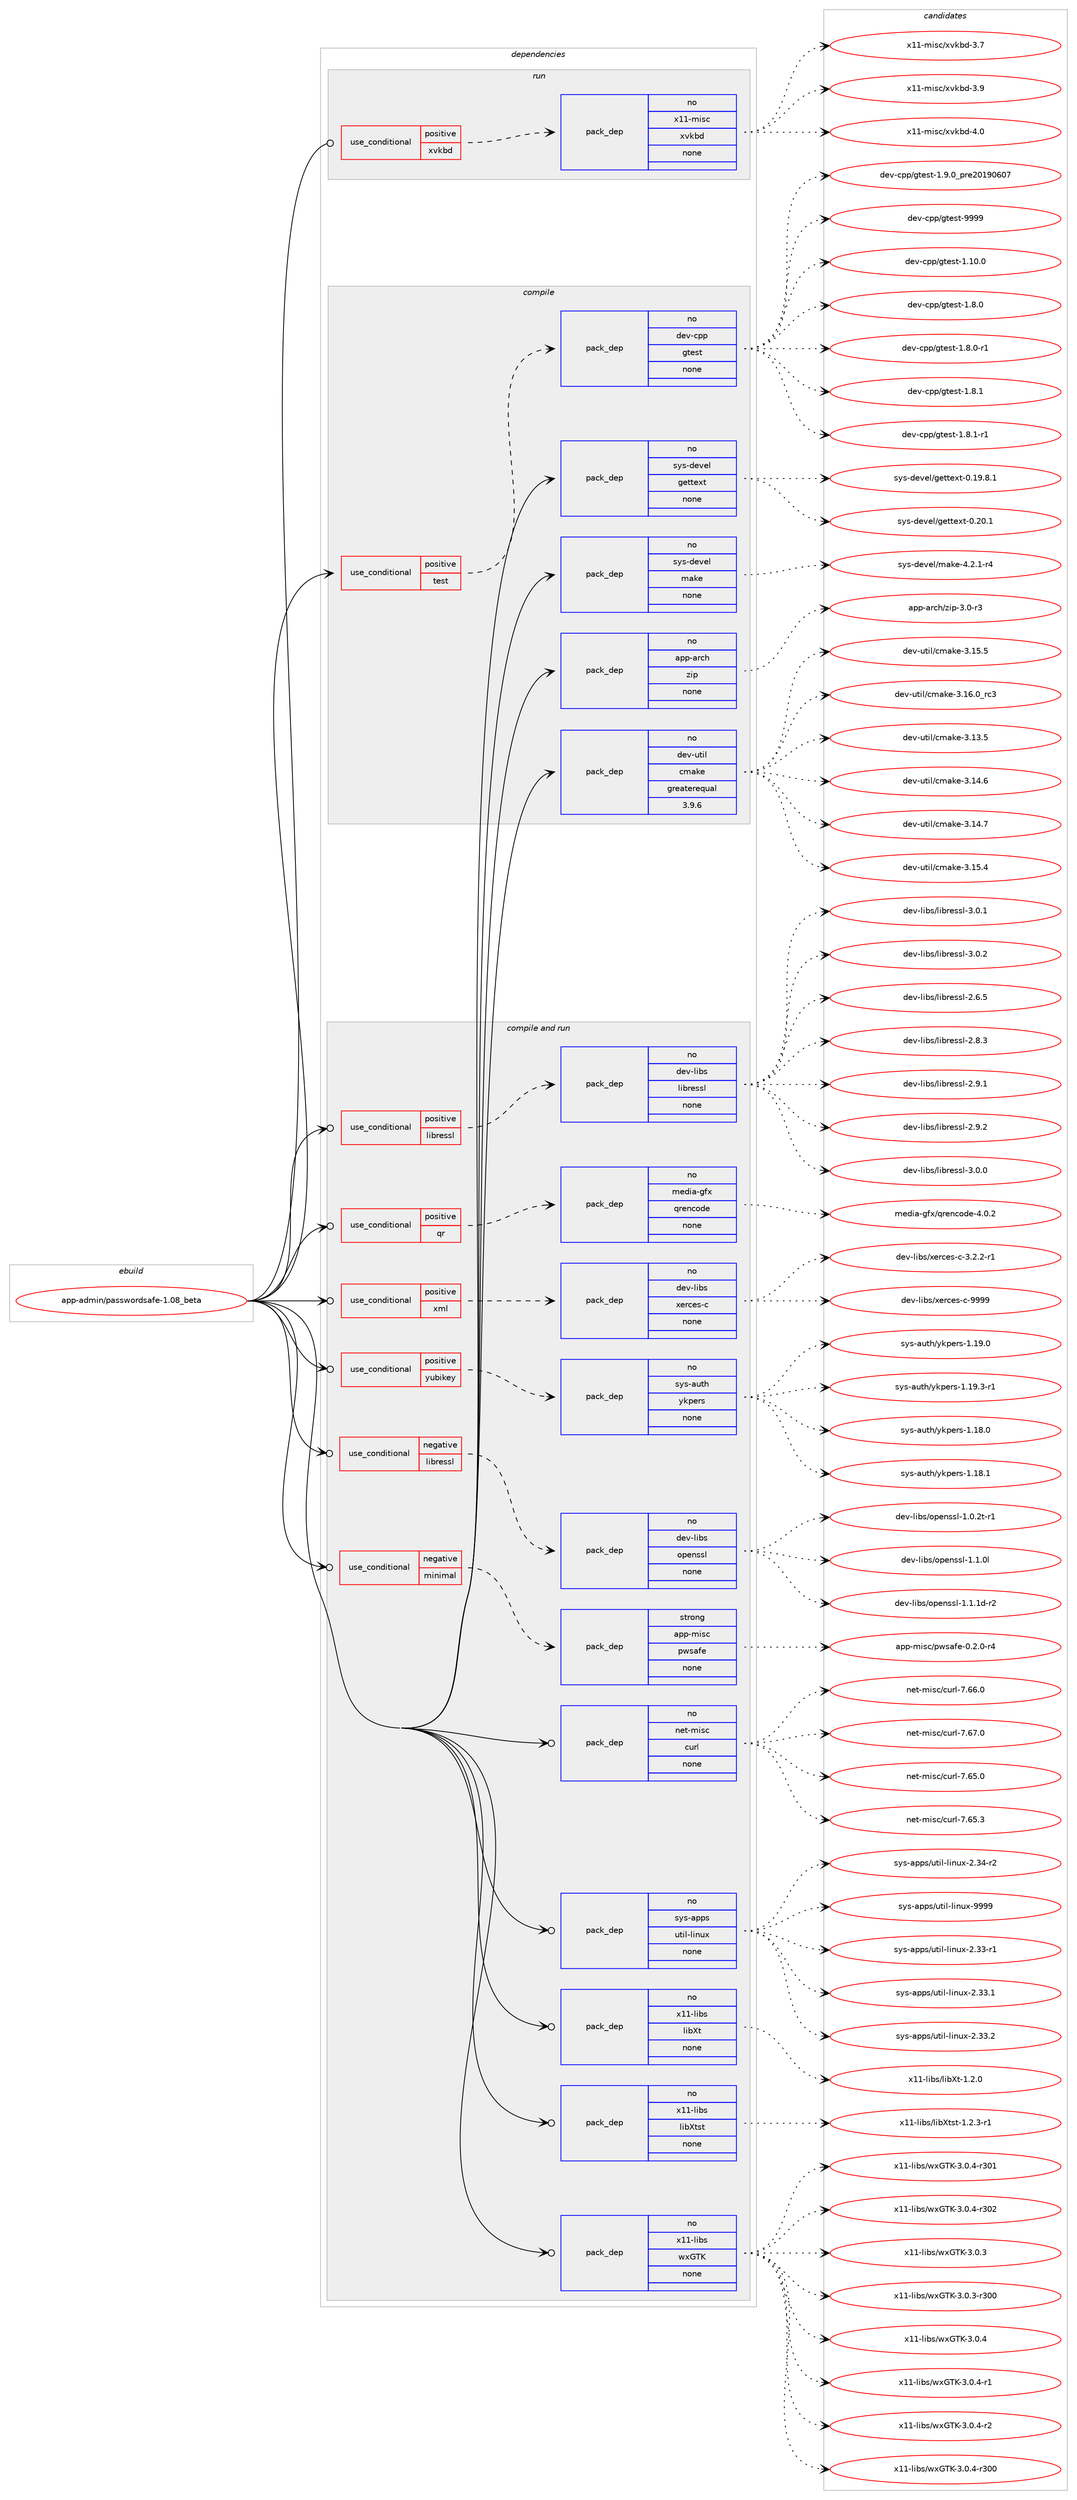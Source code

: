 digraph prolog {

# *************
# Graph options
# *************

newrank=true;
concentrate=true;
compound=true;
graph [rankdir=LR,fontname=Helvetica,fontsize=10,ranksep=1.5];#, ranksep=2.5, nodesep=0.2];
edge  [arrowhead=vee];
node  [fontname=Helvetica,fontsize=10];

# **********
# The ebuild
# **********

subgraph cluster_leftcol {
color=gray;
rank=same;
label=<<i>ebuild</i>>;
id [label="app-admin/passwordsafe-1.08_beta", color=red, width=4, href="../app-admin/passwordsafe-1.08_beta.svg"];
}

# ****************
# The dependencies
# ****************

subgraph cluster_midcol {
color=gray;
label=<<i>dependencies</i>>;
subgraph cluster_compile {
fillcolor="#eeeeee";
style=filled;
label=<<i>compile</i>>;
subgraph cond111292 {
dependency468348 [label=<<TABLE BORDER="0" CELLBORDER="1" CELLSPACING="0" CELLPADDING="4"><TR><TD ROWSPAN="3" CELLPADDING="10">use_conditional</TD></TR><TR><TD>positive</TD></TR><TR><TD>test</TD></TR></TABLE>>, shape=none, color=red];
subgraph pack348532 {
dependency468349 [label=<<TABLE BORDER="0" CELLBORDER="1" CELLSPACING="0" CELLPADDING="4" WIDTH="220"><TR><TD ROWSPAN="6" CELLPADDING="30">pack_dep</TD></TR><TR><TD WIDTH="110">no</TD></TR><TR><TD>dev-cpp</TD></TR><TR><TD>gtest</TD></TR><TR><TD>none</TD></TR><TR><TD></TD></TR></TABLE>>, shape=none, color=blue];
}
dependency468348:e -> dependency468349:w [weight=20,style="dashed",arrowhead="vee"];
}
id:e -> dependency468348:w [weight=20,style="solid",arrowhead="vee"];
subgraph pack348533 {
dependency468350 [label=<<TABLE BORDER="0" CELLBORDER="1" CELLSPACING="0" CELLPADDING="4" WIDTH="220"><TR><TD ROWSPAN="6" CELLPADDING="30">pack_dep</TD></TR><TR><TD WIDTH="110">no</TD></TR><TR><TD>app-arch</TD></TR><TR><TD>zip</TD></TR><TR><TD>none</TD></TR><TR><TD></TD></TR></TABLE>>, shape=none, color=blue];
}
id:e -> dependency468350:w [weight=20,style="solid",arrowhead="vee"];
subgraph pack348534 {
dependency468351 [label=<<TABLE BORDER="0" CELLBORDER="1" CELLSPACING="0" CELLPADDING="4" WIDTH="220"><TR><TD ROWSPAN="6" CELLPADDING="30">pack_dep</TD></TR><TR><TD WIDTH="110">no</TD></TR><TR><TD>dev-util</TD></TR><TR><TD>cmake</TD></TR><TR><TD>greaterequal</TD></TR><TR><TD>3.9.6</TD></TR></TABLE>>, shape=none, color=blue];
}
id:e -> dependency468351:w [weight=20,style="solid",arrowhead="vee"];
subgraph pack348535 {
dependency468352 [label=<<TABLE BORDER="0" CELLBORDER="1" CELLSPACING="0" CELLPADDING="4" WIDTH="220"><TR><TD ROWSPAN="6" CELLPADDING="30">pack_dep</TD></TR><TR><TD WIDTH="110">no</TD></TR><TR><TD>sys-devel</TD></TR><TR><TD>gettext</TD></TR><TR><TD>none</TD></TR><TR><TD></TD></TR></TABLE>>, shape=none, color=blue];
}
id:e -> dependency468352:w [weight=20,style="solid",arrowhead="vee"];
subgraph pack348536 {
dependency468353 [label=<<TABLE BORDER="0" CELLBORDER="1" CELLSPACING="0" CELLPADDING="4" WIDTH="220"><TR><TD ROWSPAN="6" CELLPADDING="30">pack_dep</TD></TR><TR><TD WIDTH="110">no</TD></TR><TR><TD>sys-devel</TD></TR><TR><TD>make</TD></TR><TR><TD>none</TD></TR><TR><TD></TD></TR></TABLE>>, shape=none, color=blue];
}
id:e -> dependency468353:w [weight=20,style="solid",arrowhead="vee"];
}
subgraph cluster_compileandrun {
fillcolor="#eeeeee";
style=filled;
label=<<i>compile and run</i>>;
subgraph cond111293 {
dependency468354 [label=<<TABLE BORDER="0" CELLBORDER="1" CELLSPACING="0" CELLPADDING="4"><TR><TD ROWSPAN="3" CELLPADDING="10">use_conditional</TD></TR><TR><TD>negative</TD></TR><TR><TD>libressl</TD></TR></TABLE>>, shape=none, color=red];
subgraph pack348537 {
dependency468355 [label=<<TABLE BORDER="0" CELLBORDER="1" CELLSPACING="0" CELLPADDING="4" WIDTH="220"><TR><TD ROWSPAN="6" CELLPADDING="30">pack_dep</TD></TR><TR><TD WIDTH="110">no</TD></TR><TR><TD>dev-libs</TD></TR><TR><TD>openssl</TD></TR><TR><TD>none</TD></TR><TR><TD></TD></TR></TABLE>>, shape=none, color=blue];
}
dependency468354:e -> dependency468355:w [weight=20,style="dashed",arrowhead="vee"];
}
id:e -> dependency468354:w [weight=20,style="solid",arrowhead="odotvee"];
subgraph cond111294 {
dependency468356 [label=<<TABLE BORDER="0" CELLBORDER="1" CELLSPACING="0" CELLPADDING="4"><TR><TD ROWSPAN="3" CELLPADDING="10">use_conditional</TD></TR><TR><TD>negative</TD></TR><TR><TD>minimal</TD></TR></TABLE>>, shape=none, color=red];
subgraph pack348538 {
dependency468357 [label=<<TABLE BORDER="0" CELLBORDER="1" CELLSPACING="0" CELLPADDING="4" WIDTH="220"><TR><TD ROWSPAN="6" CELLPADDING="30">pack_dep</TD></TR><TR><TD WIDTH="110">strong</TD></TR><TR><TD>app-misc</TD></TR><TR><TD>pwsafe</TD></TR><TR><TD>none</TD></TR><TR><TD></TD></TR></TABLE>>, shape=none, color=blue];
}
dependency468356:e -> dependency468357:w [weight=20,style="dashed",arrowhead="vee"];
}
id:e -> dependency468356:w [weight=20,style="solid",arrowhead="odotvee"];
subgraph cond111295 {
dependency468358 [label=<<TABLE BORDER="0" CELLBORDER="1" CELLSPACING="0" CELLPADDING="4"><TR><TD ROWSPAN="3" CELLPADDING="10">use_conditional</TD></TR><TR><TD>positive</TD></TR><TR><TD>libressl</TD></TR></TABLE>>, shape=none, color=red];
subgraph pack348539 {
dependency468359 [label=<<TABLE BORDER="0" CELLBORDER="1" CELLSPACING="0" CELLPADDING="4" WIDTH="220"><TR><TD ROWSPAN="6" CELLPADDING="30">pack_dep</TD></TR><TR><TD WIDTH="110">no</TD></TR><TR><TD>dev-libs</TD></TR><TR><TD>libressl</TD></TR><TR><TD>none</TD></TR><TR><TD></TD></TR></TABLE>>, shape=none, color=blue];
}
dependency468358:e -> dependency468359:w [weight=20,style="dashed",arrowhead="vee"];
}
id:e -> dependency468358:w [weight=20,style="solid",arrowhead="odotvee"];
subgraph cond111296 {
dependency468360 [label=<<TABLE BORDER="0" CELLBORDER="1" CELLSPACING="0" CELLPADDING="4"><TR><TD ROWSPAN="3" CELLPADDING="10">use_conditional</TD></TR><TR><TD>positive</TD></TR><TR><TD>qr</TD></TR></TABLE>>, shape=none, color=red];
subgraph pack348540 {
dependency468361 [label=<<TABLE BORDER="0" CELLBORDER="1" CELLSPACING="0" CELLPADDING="4" WIDTH="220"><TR><TD ROWSPAN="6" CELLPADDING="30">pack_dep</TD></TR><TR><TD WIDTH="110">no</TD></TR><TR><TD>media-gfx</TD></TR><TR><TD>qrencode</TD></TR><TR><TD>none</TD></TR><TR><TD></TD></TR></TABLE>>, shape=none, color=blue];
}
dependency468360:e -> dependency468361:w [weight=20,style="dashed",arrowhead="vee"];
}
id:e -> dependency468360:w [weight=20,style="solid",arrowhead="odotvee"];
subgraph cond111297 {
dependency468362 [label=<<TABLE BORDER="0" CELLBORDER="1" CELLSPACING="0" CELLPADDING="4"><TR><TD ROWSPAN="3" CELLPADDING="10">use_conditional</TD></TR><TR><TD>positive</TD></TR><TR><TD>xml</TD></TR></TABLE>>, shape=none, color=red];
subgraph pack348541 {
dependency468363 [label=<<TABLE BORDER="0" CELLBORDER="1" CELLSPACING="0" CELLPADDING="4" WIDTH="220"><TR><TD ROWSPAN="6" CELLPADDING="30">pack_dep</TD></TR><TR><TD WIDTH="110">no</TD></TR><TR><TD>dev-libs</TD></TR><TR><TD>xerces-c</TD></TR><TR><TD>none</TD></TR><TR><TD></TD></TR></TABLE>>, shape=none, color=blue];
}
dependency468362:e -> dependency468363:w [weight=20,style="dashed",arrowhead="vee"];
}
id:e -> dependency468362:w [weight=20,style="solid",arrowhead="odotvee"];
subgraph cond111298 {
dependency468364 [label=<<TABLE BORDER="0" CELLBORDER="1" CELLSPACING="0" CELLPADDING="4"><TR><TD ROWSPAN="3" CELLPADDING="10">use_conditional</TD></TR><TR><TD>positive</TD></TR><TR><TD>yubikey</TD></TR></TABLE>>, shape=none, color=red];
subgraph pack348542 {
dependency468365 [label=<<TABLE BORDER="0" CELLBORDER="1" CELLSPACING="0" CELLPADDING="4" WIDTH="220"><TR><TD ROWSPAN="6" CELLPADDING="30">pack_dep</TD></TR><TR><TD WIDTH="110">no</TD></TR><TR><TD>sys-auth</TD></TR><TR><TD>ykpers</TD></TR><TR><TD>none</TD></TR><TR><TD></TD></TR></TABLE>>, shape=none, color=blue];
}
dependency468364:e -> dependency468365:w [weight=20,style="dashed",arrowhead="vee"];
}
id:e -> dependency468364:w [weight=20,style="solid",arrowhead="odotvee"];
subgraph pack348543 {
dependency468366 [label=<<TABLE BORDER="0" CELLBORDER="1" CELLSPACING="0" CELLPADDING="4" WIDTH="220"><TR><TD ROWSPAN="6" CELLPADDING="30">pack_dep</TD></TR><TR><TD WIDTH="110">no</TD></TR><TR><TD>net-misc</TD></TR><TR><TD>curl</TD></TR><TR><TD>none</TD></TR><TR><TD></TD></TR></TABLE>>, shape=none, color=blue];
}
id:e -> dependency468366:w [weight=20,style="solid",arrowhead="odotvee"];
subgraph pack348544 {
dependency468367 [label=<<TABLE BORDER="0" CELLBORDER="1" CELLSPACING="0" CELLPADDING="4" WIDTH="220"><TR><TD ROWSPAN="6" CELLPADDING="30">pack_dep</TD></TR><TR><TD WIDTH="110">no</TD></TR><TR><TD>sys-apps</TD></TR><TR><TD>util-linux</TD></TR><TR><TD>none</TD></TR><TR><TD></TD></TR></TABLE>>, shape=none, color=blue];
}
id:e -> dependency468367:w [weight=20,style="solid",arrowhead="odotvee"];
subgraph pack348545 {
dependency468368 [label=<<TABLE BORDER="0" CELLBORDER="1" CELLSPACING="0" CELLPADDING="4" WIDTH="220"><TR><TD ROWSPAN="6" CELLPADDING="30">pack_dep</TD></TR><TR><TD WIDTH="110">no</TD></TR><TR><TD>x11-libs</TD></TR><TR><TD>libXt</TD></TR><TR><TD>none</TD></TR><TR><TD></TD></TR></TABLE>>, shape=none, color=blue];
}
id:e -> dependency468368:w [weight=20,style="solid",arrowhead="odotvee"];
subgraph pack348546 {
dependency468369 [label=<<TABLE BORDER="0" CELLBORDER="1" CELLSPACING="0" CELLPADDING="4" WIDTH="220"><TR><TD ROWSPAN="6" CELLPADDING="30">pack_dep</TD></TR><TR><TD WIDTH="110">no</TD></TR><TR><TD>x11-libs</TD></TR><TR><TD>libXtst</TD></TR><TR><TD>none</TD></TR><TR><TD></TD></TR></TABLE>>, shape=none, color=blue];
}
id:e -> dependency468369:w [weight=20,style="solid",arrowhead="odotvee"];
subgraph pack348547 {
dependency468370 [label=<<TABLE BORDER="0" CELLBORDER="1" CELLSPACING="0" CELLPADDING="4" WIDTH="220"><TR><TD ROWSPAN="6" CELLPADDING="30">pack_dep</TD></TR><TR><TD WIDTH="110">no</TD></TR><TR><TD>x11-libs</TD></TR><TR><TD>wxGTK</TD></TR><TR><TD>none</TD></TR><TR><TD></TD></TR></TABLE>>, shape=none, color=blue];
}
id:e -> dependency468370:w [weight=20,style="solid",arrowhead="odotvee"];
}
subgraph cluster_run {
fillcolor="#eeeeee";
style=filled;
label=<<i>run</i>>;
subgraph cond111299 {
dependency468371 [label=<<TABLE BORDER="0" CELLBORDER="1" CELLSPACING="0" CELLPADDING="4"><TR><TD ROWSPAN="3" CELLPADDING="10">use_conditional</TD></TR><TR><TD>positive</TD></TR><TR><TD>xvkbd</TD></TR></TABLE>>, shape=none, color=red];
subgraph pack348548 {
dependency468372 [label=<<TABLE BORDER="0" CELLBORDER="1" CELLSPACING="0" CELLPADDING="4" WIDTH="220"><TR><TD ROWSPAN="6" CELLPADDING="30">pack_dep</TD></TR><TR><TD WIDTH="110">no</TD></TR><TR><TD>x11-misc</TD></TR><TR><TD>xvkbd</TD></TR><TR><TD>none</TD></TR><TR><TD></TD></TR></TABLE>>, shape=none, color=blue];
}
dependency468371:e -> dependency468372:w [weight=20,style="dashed",arrowhead="vee"];
}
id:e -> dependency468371:w [weight=20,style="solid",arrowhead="odot"];
}
}

# **************
# The candidates
# **************

subgraph cluster_choices {
rank=same;
color=gray;
label=<<i>candidates</i>>;

subgraph choice348532 {
color=black;
nodesep=1;
choice10010111845991121124710311610111511645494649484648 [label="dev-cpp/gtest-1.10.0", color=red, width=4,href="../dev-cpp/gtest-1.10.0.svg"];
choice100101118459911211247103116101115116454946564648 [label="dev-cpp/gtest-1.8.0", color=red, width=4,href="../dev-cpp/gtest-1.8.0.svg"];
choice1001011184599112112471031161011151164549465646484511449 [label="dev-cpp/gtest-1.8.0-r1", color=red, width=4,href="../dev-cpp/gtest-1.8.0-r1.svg"];
choice100101118459911211247103116101115116454946564649 [label="dev-cpp/gtest-1.8.1", color=red, width=4,href="../dev-cpp/gtest-1.8.1.svg"];
choice1001011184599112112471031161011151164549465646494511449 [label="dev-cpp/gtest-1.8.1-r1", color=red, width=4,href="../dev-cpp/gtest-1.8.1-r1.svg"];
choice100101118459911211247103116101115116454946574648951121141015048495748544855 [label="dev-cpp/gtest-1.9.0_pre20190607", color=red, width=4,href="../dev-cpp/gtest-1.9.0_pre20190607.svg"];
choice1001011184599112112471031161011151164557575757 [label="dev-cpp/gtest-9999", color=red, width=4,href="../dev-cpp/gtest-9999.svg"];
dependency468349:e -> choice10010111845991121124710311610111511645494649484648:w [style=dotted,weight="100"];
dependency468349:e -> choice100101118459911211247103116101115116454946564648:w [style=dotted,weight="100"];
dependency468349:e -> choice1001011184599112112471031161011151164549465646484511449:w [style=dotted,weight="100"];
dependency468349:e -> choice100101118459911211247103116101115116454946564649:w [style=dotted,weight="100"];
dependency468349:e -> choice1001011184599112112471031161011151164549465646494511449:w [style=dotted,weight="100"];
dependency468349:e -> choice100101118459911211247103116101115116454946574648951121141015048495748544855:w [style=dotted,weight="100"];
dependency468349:e -> choice1001011184599112112471031161011151164557575757:w [style=dotted,weight="100"];
}
subgraph choice348533 {
color=black;
nodesep=1;
choice9711211245971149910447122105112455146484511451 [label="app-arch/zip-3.0-r3", color=red, width=4,href="../app-arch/zip-3.0-r3.svg"];
dependency468350:e -> choice9711211245971149910447122105112455146484511451:w [style=dotted,weight="100"];
}
subgraph choice348534 {
color=black;
nodesep=1;
choice1001011184511711610510847991099710710145514649514653 [label="dev-util/cmake-3.13.5", color=red, width=4,href="../dev-util/cmake-3.13.5.svg"];
choice1001011184511711610510847991099710710145514649524654 [label="dev-util/cmake-3.14.6", color=red, width=4,href="../dev-util/cmake-3.14.6.svg"];
choice1001011184511711610510847991099710710145514649524655 [label="dev-util/cmake-3.14.7", color=red, width=4,href="../dev-util/cmake-3.14.7.svg"];
choice1001011184511711610510847991099710710145514649534652 [label="dev-util/cmake-3.15.4", color=red, width=4,href="../dev-util/cmake-3.15.4.svg"];
choice1001011184511711610510847991099710710145514649534653 [label="dev-util/cmake-3.15.5", color=red, width=4,href="../dev-util/cmake-3.15.5.svg"];
choice1001011184511711610510847991099710710145514649544648951149951 [label="dev-util/cmake-3.16.0_rc3", color=red, width=4,href="../dev-util/cmake-3.16.0_rc3.svg"];
dependency468351:e -> choice1001011184511711610510847991099710710145514649514653:w [style=dotted,weight="100"];
dependency468351:e -> choice1001011184511711610510847991099710710145514649524654:w [style=dotted,weight="100"];
dependency468351:e -> choice1001011184511711610510847991099710710145514649524655:w [style=dotted,weight="100"];
dependency468351:e -> choice1001011184511711610510847991099710710145514649534652:w [style=dotted,weight="100"];
dependency468351:e -> choice1001011184511711610510847991099710710145514649534653:w [style=dotted,weight="100"];
dependency468351:e -> choice1001011184511711610510847991099710710145514649544648951149951:w [style=dotted,weight="100"];
}
subgraph choice348535 {
color=black;
nodesep=1;
choice1151211154510010111810110847103101116116101120116454846495746564649 [label="sys-devel/gettext-0.19.8.1", color=red, width=4,href="../sys-devel/gettext-0.19.8.1.svg"];
choice115121115451001011181011084710310111611610112011645484650484649 [label="sys-devel/gettext-0.20.1", color=red, width=4,href="../sys-devel/gettext-0.20.1.svg"];
dependency468352:e -> choice1151211154510010111810110847103101116116101120116454846495746564649:w [style=dotted,weight="100"];
dependency468352:e -> choice115121115451001011181011084710310111611610112011645484650484649:w [style=dotted,weight="100"];
}
subgraph choice348536 {
color=black;
nodesep=1;
choice1151211154510010111810110847109971071014552465046494511452 [label="sys-devel/make-4.2.1-r4", color=red, width=4,href="../sys-devel/make-4.2.1-r4.svg"];
dependency468353:e -> choice1151211154510010111810110847109971071014552465046494511452:w [style=dotted,weight="100"];
}
subgraph choice348537 {
color=black;
nodesep=1;
choice1001011184510810598115471111121011101151151084549464846501164511449 [label="dev-libs/openssl-1.0.2t-r1", color=red, width=4,href="../dev-libs/openssl-1.0.2t-r1.svg"];
choice100101118451081059811547111112101110115115108454946494648108 [label="dev-libs/openssl-1.1.0l", color=red, width=4,href="../dev-libs/openssl-1.1.0l.svg"];
choice1001011184510810598115471111121011101151151084549464946491004511450 [label="dev-libs/openssl-1.1.1d-r2", color=red, width=4,href="../dev-libs/openssl-1.1.1d-r2.svg"];
dependency468355:e -> choice1001011184510810598115471111121011101151151084549464846501164511449:w [style=dotted,weight="100"];
dependency468355:e -> choice100101118451081059811547111112101110115115108454946494648108:w [style=dotted,weight="100"];
dependency468355:e -> choice1001011184510810598115471111121011101151151084549464946491004511450:w [style=dotted,weight="100"];
}
subgraph choice348538 {
color=black;
nodesep=1;
choice97112112451091051159947112119115971021014548465046484511452 [label="app-misc/pwsafe-0.2.0-r4", color=red, width=4,href="../app-misc/pwsafe-0.2.0-r4.svg"];
dependency468357:e -> choice97112112451091051159947112119115971021014548465046484511452:w [style=dotted,weight="100"];
}
subgraph choice348539 {
color=black;
nodesep=1;
choice10010111845108105981154710810598114101115115108455046544653 [label="dev-libs/libressl-2.6.5", color=red, width=4,href="../dev-libs/libressl-2.6.5.svg"];
choice10010111845108105981154710810598114101115115108455046564651 [label="dev-libs/libressl-2.8.3", color=red, width=4,href="../dev-libs/libressl-2.8.3.svg"];
choice10010111845108105981154710810598114101115115108455046574649 [label="dev-libs/libressl-2.9.1", color=red, width=4,href="../dev-libs/libressl-2.9.1.svg"];
choice10010111845108105981154710810598114101115115108455046574650 [label="dev-libs/libressl-2.9.2", color=red, width=4,href="../dev-libs/libressl-2.9.2.svg"];
choice10010111845108105981154710810598114101115115108455146484648 [label="dev-libs/libressl-3.0.0", color=red, width=4,href="../dev-libs/libressl-3.0.0.svg"];
choice10010111845108105981154710810598114101115115108455146484649 [label="dev-libs/libressl-3.0.1", color=red, width=4,href="../dev-libs/libressl-3.0.1.svg"];
choice10010111845108105981154710810598114101115115108455146484650 [label="dev-libs/libressl-3.0.2", color=red, width=4,href="../dev-libs/libressl-3.0.2.svg"];
dependency468359:e -> choice10010111845108105981154710810598114101115115108455046544653:w [style=dotted,weight="100"];
dependency468359:e -> choice10010111845108105981154710810598114101115115108455046564651:w [style=dotted,weight="100"];
dependency468359:e -> choice10010111845108105981154710810598114101115115108455046574649:w [style=dotted,weight="100"];
dependency468359:e -> choice10010111845108105981154710810598114101115115108455046574650:w [style=dotted,weight="100"];
dependency468359:e -> choice10010111845108105981154710810598114101115115108455146484648:w [style=dotted,weight="100"];
dependency468359:e -> choice10010111845108105981154710810598114101115115108455146484649:w [style=dotted,weight="100"];
dependency468359:e -> choice10010111845108105981154710810598114101115115108455146484650:w [style=dotted,weight="100"];
}
subgraph choice348540 {
color=black;
nodesep=1;
choice10910110010597451031021204711311410111099111100101455246484650 [label="media-gfx/qrencode-4.0.2", color=red, width=4,href="../media-gfx/qrencode-4.0.2.svg"];
dependency468361:e -> choice10910110010597451031021204711311410111099111100101455246484650:w [style=dotted,weight="100"];
}
subgraph choice348541 {
color=black;
nodesep=1;
choice1001011184510810598115471201011149910111545994551465046504511449 [label="dev-libs/xerces-c-3.2.2-r1", color=red, width=4,href="../dev-libs/xerces-c-3.2.2-r1.svg"];
choice1001011184510810598115471201011149910111545994557575757 [label="dev-libs/xerces-c-9999", color=red, width=4,href="../dev-libs/xerces-c-9999.svg"];
dependency468363:e -> choice1001011184510810598115471201011149910111545994551465046504511449:w [style=dotted,weight="100"];
dependency468363:e -> choice1001011184510810598115471201011149910111545994557575757:w [style=dotted,weight="100"];
}
subgraph choice348542 {
color=black;
nodesep=1;
choice11512111545971171161044712110711210111411545494649564648 [label="sys-auth/ykpers-1.18.0", color=red, width=4,href="../sys-auth/ykpers-1.18.0.svg"];
choice11512111545971171161044712110711210111411545494649564649 [label="sys-auth/ykpers-1.18.1", color=red, width=4,href="../sys-auth/ykpers-1.18.1.svg"];
choice11512111545971171161044712110711210111411545494649574648 [label="sys-auth/ykpers-1.19.0", color=red, width=4,href="../sys-auth/ykpers-1.19.0.svg"];
choice115121115459711711610447121107112101114115454946495746514511449 [label="sys-auth/ykpers-1.19.3-r1", color=red, width=4,href="../sys-auth/ykpers-1.19.3-r1.svg"];
dependency468365:e -> choice11512111545971171161044712110711210111411545494649564648:w [style=dotted,weight="100"];
dependency468365:e -> choice11512111545971171161044712110711210111411545494649564649:w [style=dotted,weight="100"];
dependency468365:e -> choice11512111545971171161044712110711210111411545494649574648:w [style=dotted,weight="100"];
dependency468365:e -> choice115121115459711711610447121107112101114115454946495746514511449:w [style=dotted,weight="100"];
}
subgraph choice348543 {
color=black;
nodesep=1;
choice1101011164510910511599479911711410845554654534648 [label="net-misc/curl-7.65.0", color=red, width=4,href="../net-misc/curl-7.65.0.svg"];
choice1101011164510910511599479911711410845554654534651 [label="net-misc/curl-7.65.3", color=red, width=4,href="../net-misc/curl-7.65.3.svg"];
choice1101011164510910511599479911711410845554654544648 [label="net-misc/curl-7.66.0", color=red, width=4,href="../net-misc/curl-7.66.0.svg"];
choice1101011164510910511599479911711410845554654554648 [label="net-misc/curl-7.67.0", color=red, width=4,href="../net-misc/curl-7.67.0.svg"];
dependency468366:e -> choice1101011164510910511599479911711410845554654534648:w [style=dotted,weight="100"];
dependency468366:e -> choice1101011164510910511599479911711410845554654534651:w [style=dotted,weight="100"];
dependency468366:e -> choice1101011164510910511599479911711410845554654544648:w [style=dotted,weight="100"];
dependency468366:e -> choice1101011164510910511599479911711410845554654554648:w [style=dotted,weight="100"];
}
subgraph choice348544 {
color=black;
nodesep=1;
choice1151211154597112112115471171161051084510810511011712045504651514511449 [label="sys-apps/util-linux-2.33-r1", color=red, width=4,href="../sys-apps/util-linux-2.33-r1.svg"];
choice1151211154597112112115471171161051084510810511011712045504651514649 [label="sys-apps/util-linux-2.33.1", color=red, width=4,href="../sys-apps/util-linux-2.33.1.svg"];
choice1151211154597112112115471171161051084510810511011712045504651514650 [label="sys-apps/util-linux-2.33.2", color=red, width=4,href="../sys-apps/util-linux-2.33.2.svg"];
choice1151211154597112112115471171161051084510810511011712045504651524511450 [label="sys-apps/util-linux-2.34-r2", color=red, width=4,href="../sys-apps/util-linux-2.34-r2.svg"];
choice115121115459711211211547117116105108451081051101171204557575757 [label="sys-apps/util-linux-9999", color=red, width=4,href="../sys-apps/util-linux-9999.svg"];
dependency468367:e -> choice1151211154597112112115471171161051084510810511011712045504651514511449:w [style=dotted,weight="100"];
dependency468367:e -> choice1151211154597112112115471171161051084510810511011712045504651514649:w [style=dotted,weight="100"];
dependency468367:e -> choice1151211154597112112115471171161051084510810511011712045504651514650:w [style=dotted,weight="100"];
dependency468367:e -> choice1151211154597112112115471171161051084510810511011712045504651524511450:w [style=dotted,weight="100"];
dependency468367:e -> choice115121115459711211211547117116105108451081051101171204557575757:w [style=dotted,weight="100"];
}
subgraph choice348545 {
color=black;
nodesep=1;
choice12049494510810598115471081059888116454946504648 [label="x11-libs/libXt-1.2.0", color=red, width=4,href="../x11-libs/libXt-1.2.0.svg"];
dependency468368:e -> choice12049494510810598115471081059888116454946504648:w [style=dotted,weight="100"];
}
subgraph choice348546 {
color=black;
nodesep=1;
choice120494945108105981154710810598881161151164549465046514511449 [label="x11-libs/libXtst-1.2.3-r1", color=red, width=4,href="../x11-libs/libXtst-1.2.3-r1.svg"];
dependency468369:e -> choice120494945108105981154710810598881161151164549465046514511449:w [style=dotted,weight="100"];
}
subgraph choice348547 {
color=black;
nodesep=1;
choice1204949451081059811547119120718475455146484651 [label="x11-libs/wxGTK-3.0.3", color=red, width=4,href="../x11-libs/wxGTK-3.0.3.svg"];
choice120494945108105981154711912071847545514648465145114514848 [label="x11-libs/wxGTK-3.0.3-r300", color=red, width=4,href="../x11-libs/wxGTK-3.0.3-r300.svg"];
choice1204949451081059811547119120718475455146484652 [label="x11-libs/wxGTK-3.0.4", color=red, width=4,href="../x11-libs/wxGTK-3.0.4.svg"];
choice12049494510810598115471191207184754551464846524511449 [label="x11-libs/wxGTK-3.0.4-r1", color=red, width=4,href="../x11-libs/wxGTK-3.0.4-r1.svg"];
choice12049494510810598115471191207184754551464846524511450 [label="x11-libs/wxGTK-3.0.4-r2", color=red, width=4,href="../x11-libs/wxGTK-3.0.4-r2.svg"];
choice120494945108105981154711912071847545514648465245114514848 [label="x11-libs/wxGTK-3.0.4-r300", color=red, width=4,href="../x11-libs/wxGTK-3.0.4-r300.svg"];
choice120494945108105981154711912071847545514648465245114514849 [label="x11-libs/wxGTK-3.0.4-r301", color=red, width=4,href="../x11-libs/wxGTK-3.0.4-r301.svg"];
choice120494945108105981154711912071847545514648465245114514850 [label="x11-libs/wxGTK-3.0.4-r302", color=red, width=4,href="../x11-libs/wxGTK-3.0.4-r302.svg"];
dependency468370:e -> choice1204949451081059811547119120718475455146484651:w [style=dotted,weight="100"];
dependency468370:e -> choice120494945108105981154711912071847545514648465145114514848:w [style=dotted,weight="100"];
dependency468370:e -> choice1204949451081059811547119120718475455146484652:w [style=dotted,weight="100"];
dependency468370:e -> choice12049494510810598115471191207184754551464846524511449:w [style=dotted,weight="100"];
dependency468370:e -> choice12049494510810598115471191207184754551464846524511450:w [style=dotted,weight="100"];
dependency468370:e -> choice120494945108105981154711912071847545514648465245114514848:w [style=dotted,weight="100"];
dependency468370:e -> choice120494945108105981154711912071847545514648465245114514849:w [style=dotted,weight="100"];
dependency468370:e -> choice120494945108105981154711912071847545514648465245114514850:w [style=dotted,weight="100"];
}
subgraph choice348548 {
color=black;
nodesep=1;
choice12049494510910511599471201181079810045514655 [label="x11-misc/xvkbd-3.7", color=red, width=4,href="../x11-misc/xvkbd-3.7.svg"];
choice12049494510910511599471201181079810045514657 [label="x11-misc/xvkbd-3.9", color=red, width=4,href="../x11-misc/xvkbd-3.9.svg"];
choice12049494510910511599471201181079810045524648 [label="x11-misc/xvkbd-4.0", color=red, width=4,href="../x11-misc/xvkbd-4.0.svg"];
dependency468372:e -> choice12049494510910511599471201181079810045514655:w [style=dotted,weight="100"];
dependency468372:e -> choice12049494510910511599471201181079810045514657:w [style=dotted,weight="100"];
dependency468372:e -> choice12049494510910511599471201181079810045524648:w [style=dotted,weight="100"];
}
}

}
